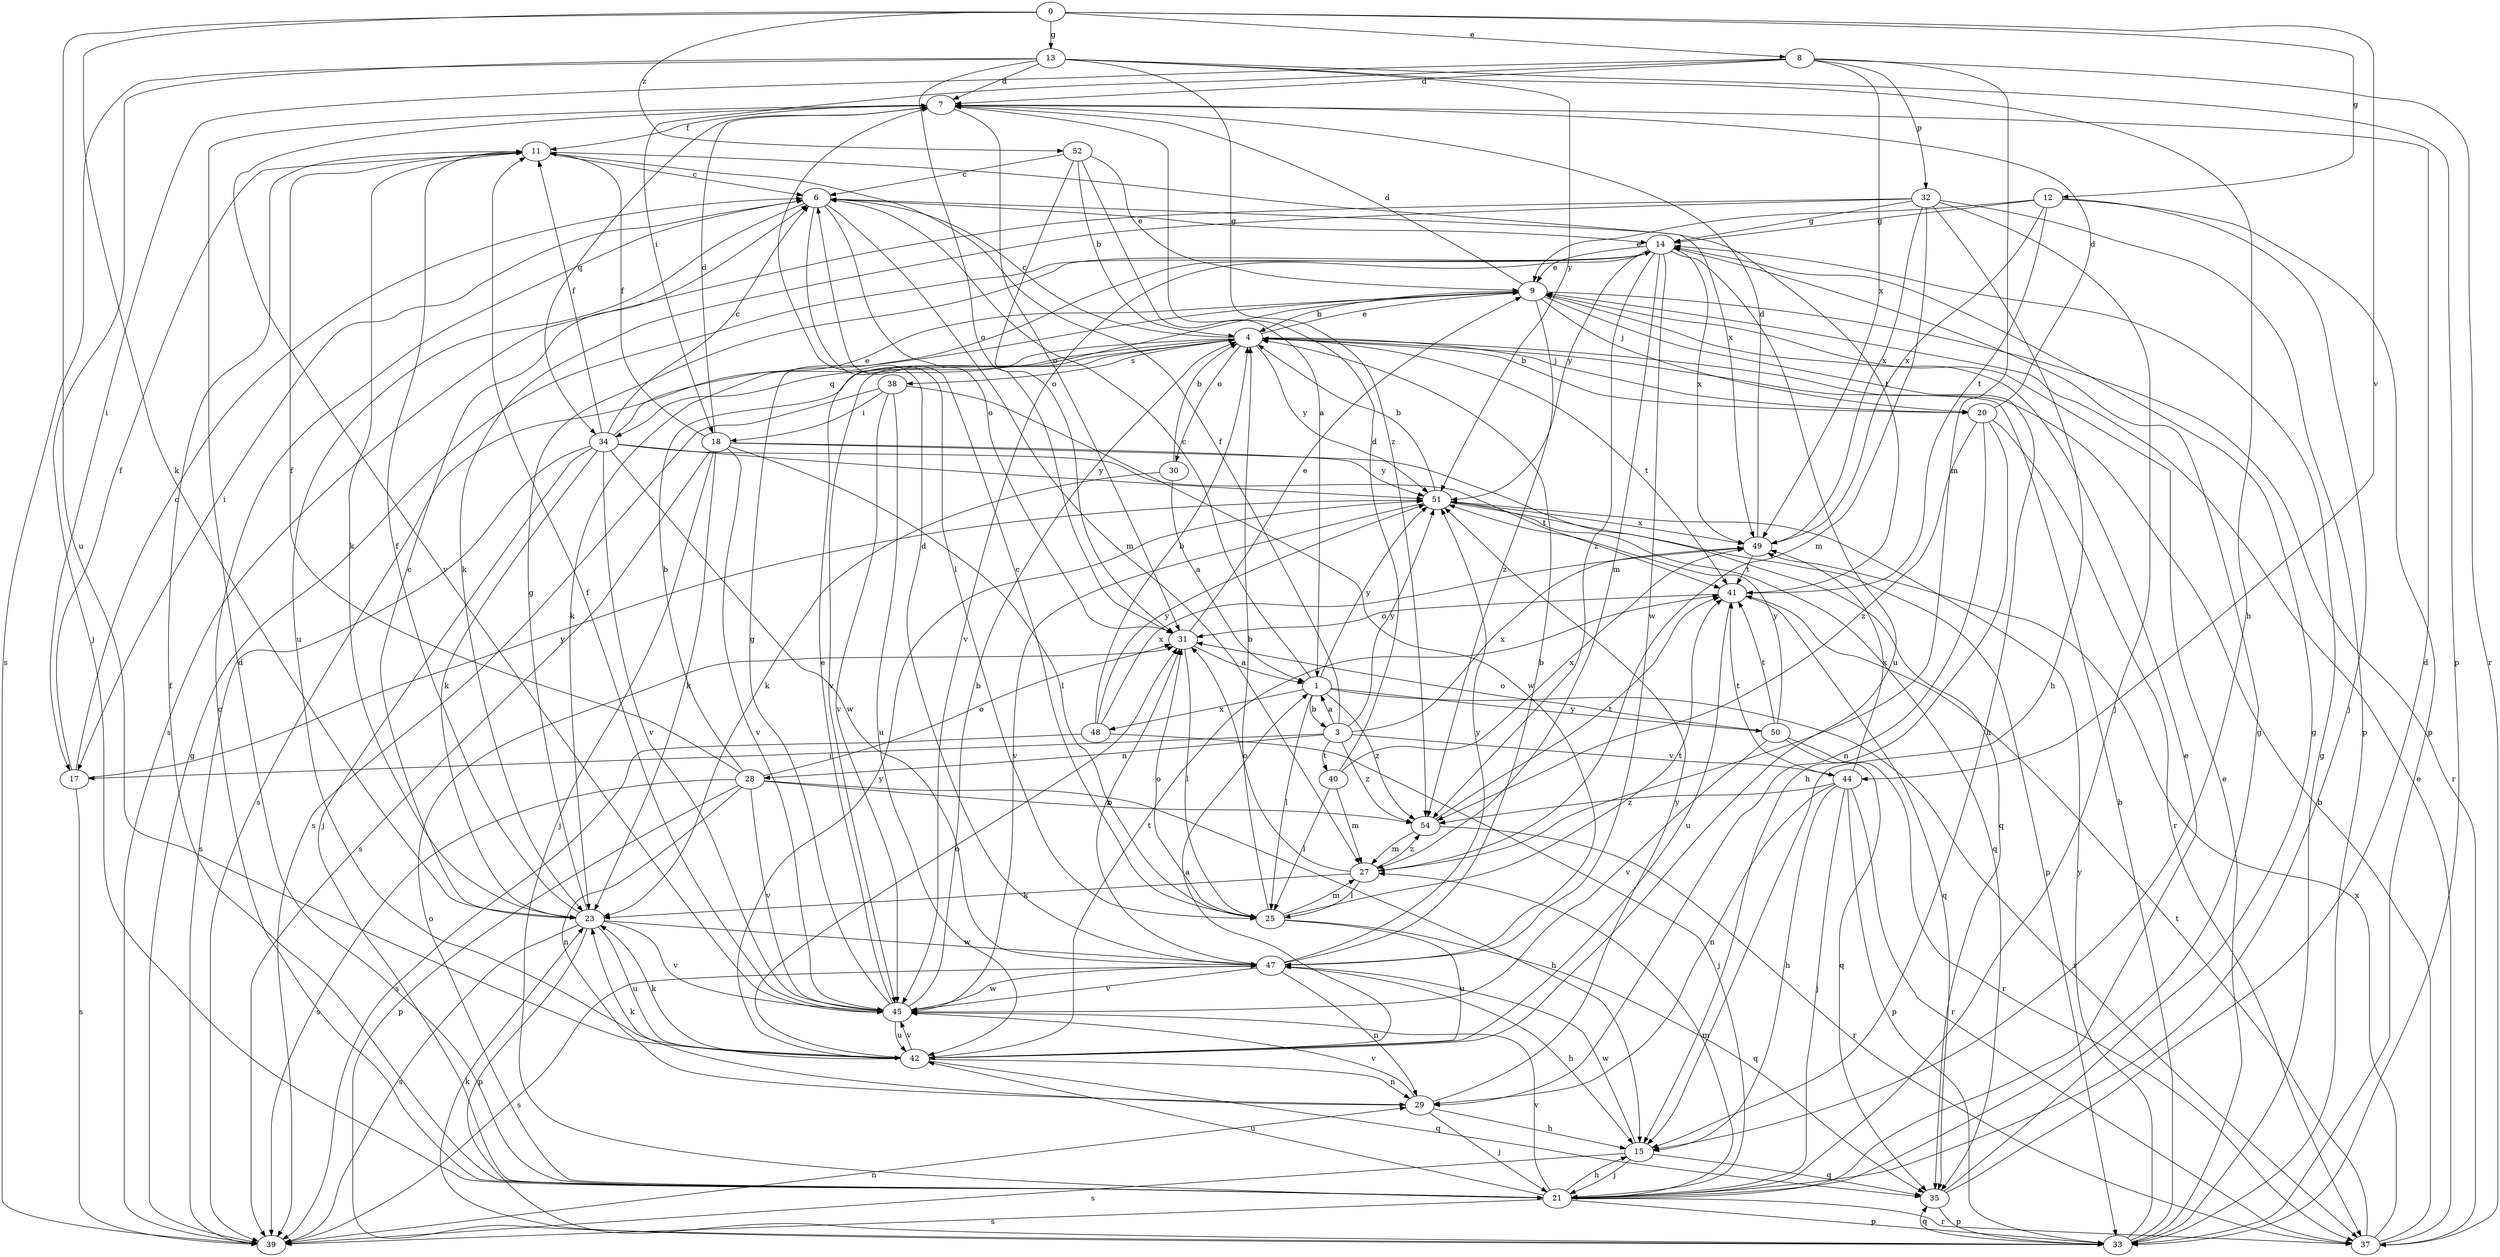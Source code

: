 strict digraph  {
0;
1;
3;
4;
6;
7;
8;
9;
11;
12;
13;
14;
15;
17;
18;
20;
21;
23;
25;
27;
28;
29;
30;
31;
32;
33;
34;
35;
37;
38;
39;
40;
41;
42;
44;
45;
47;
48;
49;
50;
51;
52;
54;
0 -> 8  [label=e];
0 -> 12  [label=g];
0 -> 13  [label=g];
0 -> 23  [label=k];
0 -> 42  [label=u];
0 -> 44  [label=v];
0 -> 52  [label=z];
1 -> 3  [label=b];
1 -> 6  [label=c];
1 -> 25  [label=l];
1 -> 37  [label=r];
1 -> 48  [label=x];
1 -> 50  [label=y];
1 -> 51  [label=y];
1 -> 54  [label=z];
3 -> 1  [label=a];
3 -> 11  [label=f];
3 -> 17  [label=i];
3 -> 28  [label=n];
3 -> 40  [label=t];
3 -> 44  [label=v];
3 -> 49  [label=x];
3 -> 51  [label=y];
3 -> 54  [label=z];
4 -> 6  [label=c];
4 -> 9  [label=e];
4 -> 20  [label=j];
4 -> 30  [label=o];
4 -> 34  [label=q];
4 -> 38  [label=s];
4 -> 39  [label=s];
4 -> 41  [label=t];
4 -> 45  [label=v];
4 -> 51  [label=y];
6 -> 14  [label=g];
6 -> 17  [label=i];
6 -> 25  [label=l];
6 -> 27  [label=m];
6 -> 31  [label=o];
6 -> 41  [label=t];
6 -> 42  [label=u];
7 -> 11  [label=f];
7 -> 31  [label=o];
7 -> 34  [label=q];
7 -> 45  [label=v];
8 -> 7  [label=d];
8 -> 17  [label=i];
8 -> 18  [label=i];
8 -> 27  [label=m];
8 -> 32  [label=p];
8 -> 37  [label=r];
8 -> 49  [label=x];
9 -> 4  [label=b];
9 -> 7  [label=d];
9 -> 15  [label=h];
9 -> 20  [label=j];
9 -> 23  [label=k];
9 -> 37  [label=r];
9 -> 54  [label=z];
11 -> 6  [label=c];
11 -> 23  [label=k];
11 -> 49  [label=x];
12 -> 9  [label=e];
12 -> 14  [label=g];
12 -> 21  [label=j];
12 -> 33  [label=p];
12 -> 41  [label=t];
12 -> 49  [label=x];
13 -> 7  [label=d];
13 -> 15  [label=h];
13 -> 21  [label=j];
13 -> 31  [label=o];
13 -> 33  [label=p];
13 -> 39  [label=s];
13 -> 51  [label=y];
13 -> 54  [label=z];
14 -> 9  [label=e];
14 -> 27  [label=m];
14 -> 42  [label=u];
14 -> 45  [label=v];
14 -> 47  [label=w];
14 -> 49  [label=x];
14 -> 51  [label=y];
14 -> 54  [label=z];
15 -> 21  [label=j];
15 -> 35  [label=q];
15 -> 39  [label=s];
15 -> 47  [label=w];
17 -> 6  [label=c];
17 -> 11  [label=f];
17 -> 39  [label=s];
17 -> 51  [label=y];
18 -> 7  [label=d];
18 -> 11  [label=f];
18 -> 21  [label=j];
18 -> 23  [label=k];
18 -> 25  [label=l];
18 -> 35  [label=q];
18 -> 39  [label=s];
18 -> 45  [label=v];
18 -> 51  [label=y];
20 -> 4  [label=b];
20 -> 7  [label=d];
20 -> 15  [label=h];
20 -> 29  [label=n];
20 -> 37  [label=r];
20 -> 54  [label=z];
21 -> 6  [label=c];
21 -> 7  [label=d];
21 -> 9  [label=e];
21 -> 11  [label=f];
21 -> 14  [label=g];
21 -> 15  [label=h];
21 -> 27  [label=m];
21 -> 31  [label=o];
21 -> 33  [label=p];
21 -> 37  [label=r];
21 -> 39  [label=s];
21 -> 42  [label=u];
21 -> 45  [label=v];
23 -> 6  [label=c];
23 -> 11  [label=f];
23 -> 14  [label=g];
23 -> 33  [label=p];
23 -> 39  [label=s];
23 -> 42  [label=u];
23 -> 45  [label=v];
23 -> 47  [label=w];
25 -> 4  [label=b];
25 -> 6  [label=c];
25 -> 27  [label=m];
25 -> 31  [label=o];
25 -> 35  [label=q];
25 -> 41  [label=t];
25 -> 42  [label=u];
27 -> 23  [label=k];
27 -> 25  [label=l];
27 -> 31  [label=o];
27 -> 54  [label=z];
28 -> 4  [label=b];
28 -> 11  [label=f];
28 -> 15  [label=h];
28 -> 29  [label=n];
28 -> 31  [label=o];
28 -> 33  [label=p];
28 -> 39  [label=s];
28 -> 45  [label=v];
28 -> 54  [label=z];
29 -> 15  [label=h];
29 -> 21  [label=j];
29 -> 23  [label=k];
29 -> 45  [label=v];
29 -> 51  [label=y];
30 -> 1  [label=a];
30 -> 4  [label=b];
30 -> 23  [label=k];
31 -> 1  [label=a];
31 -> 9  [label=e];
31 -> 25  [label=l];
32 -> 14  [label=g];
32 -> 15  [label=h];
32 -> 21  [label=j];
32 -> 23  [label=k];
32 -> 27  [label=m];
32 -> 33  [label=p];
32 -> 39  [label=s];
32 -> 49  [label=x];
33 -> 4  [label=b];
33 -> 9  [label=e];
33 -> 14  [label=g];
33 -> 23  [label=k];
33 -> 35  [label=q];
33 -> 51  [label=y];
34 -> 6  [label=c];
34 -> 9  [label=e];
34 -> 11  [label=f];
34 -> 21  [label=j];
34 -> 23  [label=k];
34 -> 39  [label=s];
34 -> 41  [label=t];
34 -> 45  [label=v];
34 -> 47  [label=w];
34 -> 51  [label=y];
35 -> 7  [label=d];
35 -> 14  [label=g];
35 -> 33  [label=p];
37 -> 4  [label=b];
37 -> 9  [label=e];
37 -> 41  [label=t];
37 -> 49  [label=x];
38 -> 18  [label=i];
38 -> 39  [label=s];
38 -> 42  [label=u];
38 -> 45  [label=v];
38 -> 47  [label=w];
39 -> 14  [label=g];
39 -> 29  [label=n];
40 -> 7  [label=d];
40 -> 25  [label=l];
40 -> 27  [label=m];
40 -> 49  [label=x];
41 -> 31  [label=o];
41 -> 35  [label=q];
41 -> 42  [label=u];
42 -> 1  [label=a];
42 -> 23  [label=k];
42 -> 29  [label=n];
42 -> 31  [label=o];
42 -> 35  [label=q];
42 -> 41  [label=t];
42 -> 45  [label=v];
42 -> 51  [label=y];
44 -> 15  [label=h];
44 -> 21  [label=j];
44 -> 29  [label=n];
44 -> 33  [label=p];
44 -> 37  [label=r];
44 -> 41  [label=t];
44 -> 49  [label=x];
44 -> 54  [label=z];
45 -> 4  [label=b];
45 -> 9  [label=e];
45 -> 11  [label=f];
45 -> 14  [label=g];
45 -> 42  [label=u];
45 -> 47  [label=w];
47 -> 4  [label=b];
47 -> 7  [label=d];
47 -> 15  [label=h];
47 -> 29  [label=n];
47 -> 31  [label=o];
47 -> 39  [label=s];
47 -> 45  [label=v];
47 -> 51  [label=y];
48 -> 4  [label=b];
48 -> 21  [label=j];
48 -> 39  [label=s];
48 -> 49  [label=x];
48 -> 51  [label=y];
49 -> 7  [label=d];
49 -> 41  [label=t];
50 -> 31  [label=o];
50 -> 35  [label=q];
50 -> 37  [label=r];
50 -> 41  [label=t];
50 -> 45  [label=v];
50 -> 51  [label=y];
51 -> 4  [label=b];
51 -> 33  [label=p];
51 -> 35  [label=q];
51 -> 45  [label=v];
51 -> 49  [label=x];
52 -> 1  [label=a];
52 -> 4  [label=b];
52 -> 6  [label=c];
52 -> 9  [label=e];
52 -> 31  [label=o];
54 -> 27  [label=m];
54 -> 37  [label=r];
54 -> 41  [label=t];
}
